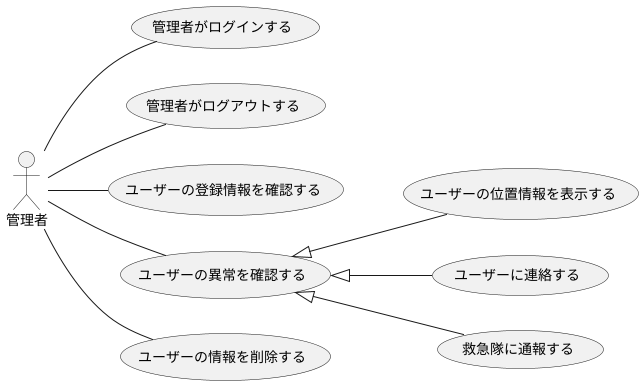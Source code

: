 @startuml 管理者
left to right direction
actor 管理者

管理者 -- (管理者がログインする)
管理者 -- (管理者がログアウトする)
管理者 -- (ユーザーの登録情報を確認する)
管理者 -- (ユーザーの異常を確認する)
管理者 -- (ユーザーの情報を削除する)

(ユーザーの異常を確認する) <|-- (ユーザーの位置情報を表示する)
(ユーザーの異常を確認する) <|-- (ユーザーに連絡する)
(ユーザーの異常を確認する) <|-- (救急隊に通報する)


@enduml